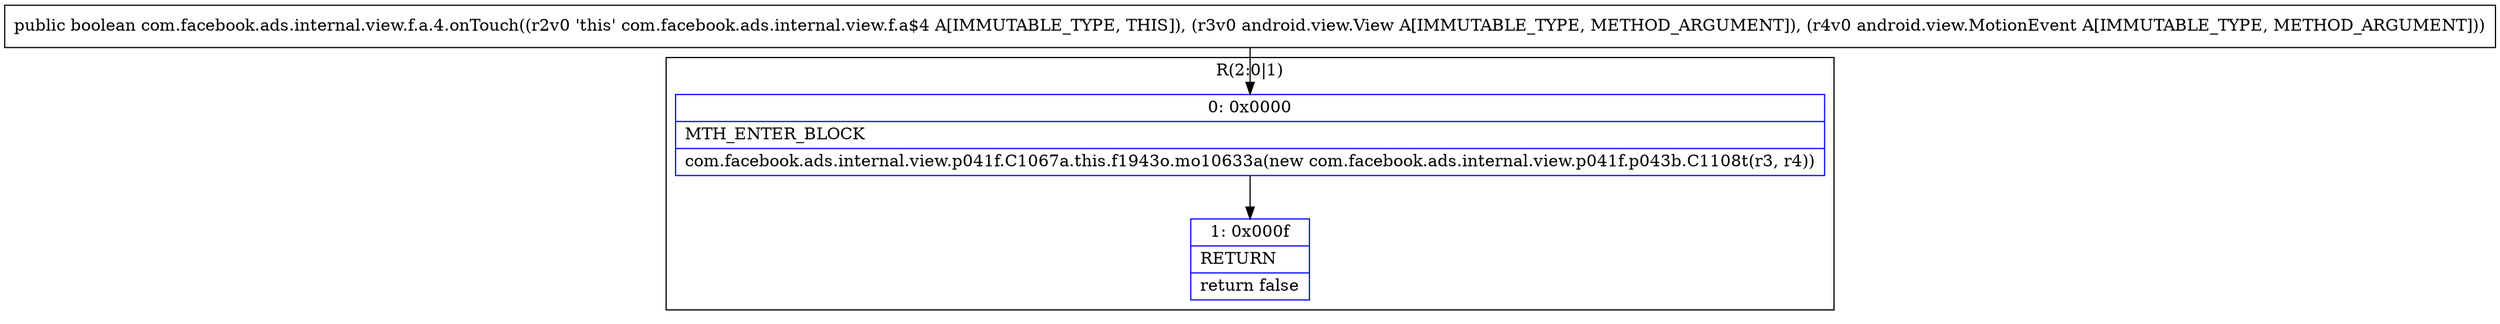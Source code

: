 digraph "CFG forcom.facebook.ads.internal.view.f.a.4.onTouch(Landroid\/view\/View;Landroid\/view\/MotionEvent;)Z" {
subgraph cluster_Region_212713327 {
label = "R(2:0|1)";
node [shape=record,color=blue];
Node_0 [shape=record,label="{0\:\ 0x0000|MTH_ENTER_BLOCK\l|com.facebook.ads.internal.view.p041f.C1067a.this.f1943o.mo10633a(new com.facebook.ads.internal.view.p041f.p043b.C1108t(r3, r4))\l}"];
Node_1 [shape=record,label="{1\:\ 0x000f|RETURN\l|return false\l}"];
}
MethodNode[shape=record,label="{public boolean com.facebook.ads.internal.view.f.a.4.onTouch((r2v0 'this' com.facebook.ads.internal.view.f.a$4 A[IMMUTABLE_TYPE, THIS]), (r3v0 android.view.View A[IMMUTABLE_TYPE, METHOD_ARGUMENT]), (r4v0 android.view.MotionEvent A[IMMUTABLE_TYPE, METHOD_ARGUMENT])) }"];
MethodNode -> Node_0;
Node_0 -> Node_1;
}

